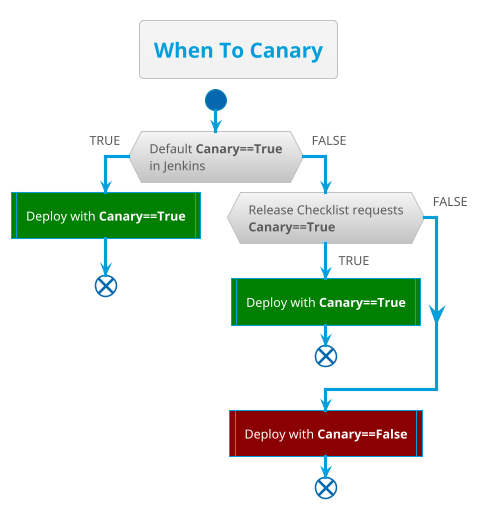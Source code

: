@startuml
!theme bluegray

title When To Canary

start

if (Default **Canary==True**\nin Jenkins) then (TRUE)
    #Green:Deploy with **Canary==True**|
    end
else (FALSE)
    if (Release Checklist requests\n**Canary==True**) then (TRUE)
        #Green:Deploy with **Canary==True**|
        end
    else(FALSE)

endif
#DarkRed:Deploy with **Canary==False**|
end

@enduml
